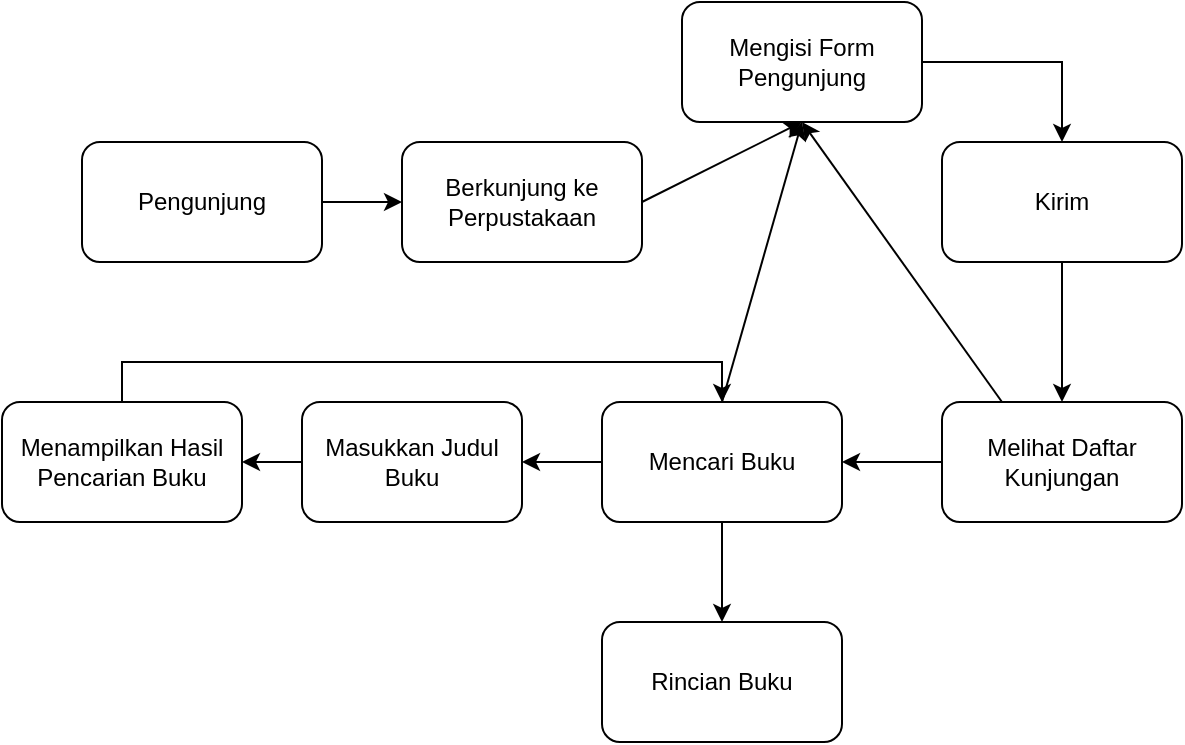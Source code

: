 <mxfile version="23.0.0" type="github">
  <diagram name="Page-1" id="h-1sJgJYTkMIB4mm2Smt">
    <mxGraphModel dx="880" dy="468" grid="1" gridSize="10" guides="1" tooltips="1" connect="1" arrows="1" fold="1" page="1" pageScale="1" pageWidth="827" pageHeight="1169" math="0" shadow="0">
      <root>
        <mxCell id="0" />
        <mxCell id="1" parent="0" />
        <mxCell id="6fEy78B3JPw9xRA56OFU-5" value="" style="edgeStyle=orthogonalEdgeStyle;rounded=0;orthogonalLoop=1;jettySize=auto;html=1;" edge="1" parent="1" source="6fEy78B3JPw9xRA56OFU-1" target="6fEy78B3JPw9xRA56OFU-2">
          <mxGeometry relative="1" as="geometry" />
        </mxCell>
        <mxCell id="6fEy78B3JPw9xRA56OFU-1" value="Pengunjung" style="rounded=1;whiteSpace=wrap;html=1;" vertex="1" parent="1">
          <mxGeometry x="310" y="180" width="120" height="60" as="geometry" />
        </mxCell>
        <mxCell id="6fEy78B3JPw9xRA56OFU-2" value="Berkunjung ke Perpustakaan" style="rounded=1;whiteSpace=wrap;html=1;" vertex="1" parent="1">
          <mxGeometry x="470" y="180" width="120" height="60" as="geometry" />
        </mxCell>
        <mxCell id="6fEy78B3JPw9xRA56OFU-10" style="edgeStyle=orthogonalEdgeStyle;rounded=0;orthogonalLoop=1;jettySize=auto;html=1;exitX=1;exitY=0.5;exitDx=0;exitDy=0;entryX=0.5;entryY=0;entryDx=0;entryDy=0;" edge="1" parent="1" source="6fEy78B3JPw9xRA56OFU-3" target="6fEy78B3JPw9xRA56OFU-17">
          <mxGeometry relative="1" as="geometry">
            <Array as="points">
              <mxPoint x="800" y="140" />
            </Array>
          </mxGeometry>
        </mxCell>
        <mxCell id="6fEy78B3JPw9xRA56OFU-3" value="Mengisi Form Pengunjung" style="rounded=1;whiteSpace=wrap;html=1;" vertex="1" parent="1">
          <mxGeometry x="610" y="110" width="120" height="60" as="geometry" />
        </mxCell>
        <mxCell id="6fEy78B3JPw9xRA56OFU-11" style="edgeStyle=orthogonalEdgeStyle;rounded=0;orthogonalLoop=1;jettySize=auto;html=1;exitX=0;exitY=0.5;exitDx=0;exitDy=0;" edge="1" parent="1" source="6fEy78B3JPw9xRA56OFU-4" target="6fEy78B3JPw9xRA56OFU-8">
          <mxGeometry relative="1" as="geometry" />
        </mxCell>
        <mxCell id="6fEy78B3JPw9xRA56OFU-4" value="Melihat Daftar Kunjungan" style="rounded=1;whiteSpace=wrap;html=1;" vertex="1" parent="1">
          <mxGeometry x="740" y="310" width="120" height="60" as="geometry" />
        </mxCell>
        <mxCell id="6fEy78B3JPw9xRA56OFU-24" value="" style="edgeStyle=orthogonalEdgeStyle;rounded=0;orthogonalLoop=1;jettySize=auto;html=1;" edge="1" parent="1" source="6fEy78B3JPw9xRA56OFU-8" target="6fEy78B3JPw9xRA56OFU-23">
          <mxGeometry relative="1" as="geometry" />
        </mxCell>
        <mxCell id="6fEy78B3JPw9xRA56OFU-28" value="" style="edgeStyle=orthogonalEdgeStyle;rounded=0;orthogonalLoop=1;jettySize=auto;html=1;" edge="1" parent="1" source="6fEy78B3JPw9xRA56OFU-8" target="6fEy78B3JPw9xRA56OFU-27">
          <mxGeometry relative="1" as="geometry" />
        </mxCell>
        <mxCell id="6fEy78B3JPw9xRA56OFU-8" value="Mencari Buku" style="rounded=1;whiteSpace=wrap;html=1;" vertex="1" parent="1">
          <mxGeometry x="570" y="310" width="120" height="60" as="geometry" />
        </mxCell>
        <mxCell id="6fEy78B3JPw9xRA56OFU-12" value="" style="endArrow=classic;html=1;rounded=0;exitX=1;exitY=0.5;exitDx=0;exitDy=0;entryX=0.5;entryY=1;entryDx=0;entryDy=0;" edge="1" parent="1" source="6fEy78B3JPw9xRA56OFU-2" target="6fEy78B3JPw9xRA56OFU-3">
          <mxGeometry width="50" height="50" relative="1" as="geometry">
            <mxPoint x="550" y="220" as="sourcePoint" />
            <mxPoint x="600" y="170" as="targetPoint" />
          </mxGeometry>
        </mxCell>
        <mxCell id="6fEy78B3JPw9xRA56OFU-18" style="edgeStyle=orthogonalEdgeStyle;rounded=0;orthogonalLoop=1;jettySize=auto;html=1;exitX=0.5;exitY=1;exitDx=0;exitDy=0;entryX=0.5;entryY=0;entryDx=0;entryDy=0;" edge="1" parent="1" source="6fEy78B3JPw9xRA56OFU-17" target="6fEy78B3JPw9xRA56OFU-4">
          <mxGeometry relative="1" as="geometry" />
        </mxCell>
        <mxCell id="6fEy78B3JPw9xRA56OFU-17" value="Kirim" style="rounded=1;whiteSpace=wrap;html=1;" vertex="1" parent="1">
          <mxGeometry x="740" y="180" width="120" height="60" as="geometry" />
        </mxCell>
        <mxCell id="6fEy78B3JPw9xRA56OFU-19" value="" style="endArrow=classic;html=1;rounded=0;exitX=0.5;exitY=0;exitDx=0;exitDy=0;entryX=0.5;entryY=1;entryDx=0;entryDy=0;" edge="1" parent="1" source="6fEy78B3JPw9xRA56OFU-8" target="6fEy78B3JPw9xRA56OFU-3">
          <mxGeometry width="50" height="50" relative="1" as="geometry">
            <mxPoint x="600" y="220" as="sourcePoint" />
            <mxPoint x="680" y="180" as="targetPoint" />
          </mxGeometry>
        </mxCell>
        <mxCell id="6fEy78B3JPw9xRA56OFU-21" value="" style="endArrow=classic;html=1;rounded=0;exitX=0.25;exitY=0;exitDx=0;exitDy=0;entryX=0.5;entryY=1;entryDx=0;entryDy=0;" edge="1" parent="1" source="6fEy78B3JPw9xRA56OFU-4" target="6fEy78B3JPw9xRA56OFU-3">
          <mxGeometry width="50" height="50" relative="1" as="geometry">
            <mxPoint x="640" y="320" as="sourcePoint" />
            <mxPoint x="680" y="180" as="targetPoint" />
          </mxGeometry>
        </mxCell>
        <mxCell id="6fEy78B3JPw9xRA56OFU-22" style="edgeStyle=orthogonalEdgeStyle;rounded=0;orthogonalLoop=1;jettySize=auto;html=1;exitX=0.5;exitY=1;exitDx=0;exitDy=0;" edge="1" parent="1" source="6fEy78B3JPw9xRA56OFU-17" target="6fEy78B3JPw9xRA56OFU-17">
          <mxGeometry relative="1" as="geometry" />
        </mxCell>
        <mxCell id="6fEy78B3JPw9xRA56OFU-26" value="" style="edgeStyle=orthogonalEdgeStyle;rounded=0;orthogonalLoop=1;jettySize=auto;html=1;" edge="1" parent="1" source="6fEy78B3JPw9xRA56OFU-23" target="6fEy78B3JPw9xRA56OFU-25">
          <mxGeometry relative="1" as="geometry" />
        </mxCell>
        <mxCell id="6fEy78B3JPw9xRA56OFU-23" value="Masukkan Judul Buku" style="whiteSpace=wrap;html=1;rounded=1;" vertex="1" parent="1">
          <mxGeometry x="420" y="310" width="110" height="60" as="geometry" />
        </mxCell>
        <mxCell id="6fEy78B3JPw9xRA56OFU-29" style="edgeStyle=orthogonalEdgeStyle;rounded=0;orthogonalLoop=1;jettySize=auto;html=1;exitX=0.5;exitY=0;exitDx=0;exitDy=0;entryX=0.5;entryY=0;entryDx=0;entryDy=0;" edge="1" parent="1" source="6fEy78B3JPw9xRA56OFU-25" target="6fEy78B3JPw9xRA56OFU-8">
          <mxGeometry relative="1" as="geometry" />
        </mxCell>
        <mxCell id="6fEy78B3JPw9xRA56OFU-25" value="Menampilkan Hasil Pencarian Buku" style="whiteSpace=wrap;html=1;rounded=1;" vertex="1" parent="1">
          <mxGeometry x="270" y="310" width="120" height="60" as="geometry" />
        </mxCell>
        <mxCell id="6fEy78B3JPw9xRA56OFU-27" value="Rincian Buku" style="whiteSpace=wrap;html=1;rounded=1;" vertex="1" parent="1">
          <mxGeometry x="570" y="420" width="120" height="60" as="geometry" />
        </mxCell>
      </root>
    </mxGraphModel>
  </diagram>
</mxfile>
